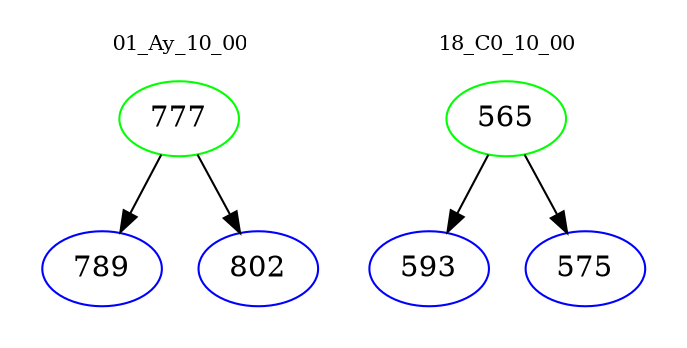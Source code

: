 digraph{
subgraph cluster_0 {
color = white
label = "01_Ay_10_00";
fontsize=10;
T0_777 [label="777", color="green"]
T0_777 -> T0_789 [color="black"]
T0_789 [label="789", color="blue"]
T0_777 -> T0_802 [color="black"]
T0_802 [label="802", color="blue"]
}
subgraph cluster_1 {
color = white
label = "18_C0_10_00";
fontsize=10;
T1_565 [label="565", color="green"]
T1_565 -> T1_593 [color="black"]
T1_593 [label="593", color="blue"]
T1_565 -> T1_575 [color="black"]
T1_575 [label="575", color="blue"]
}
}
